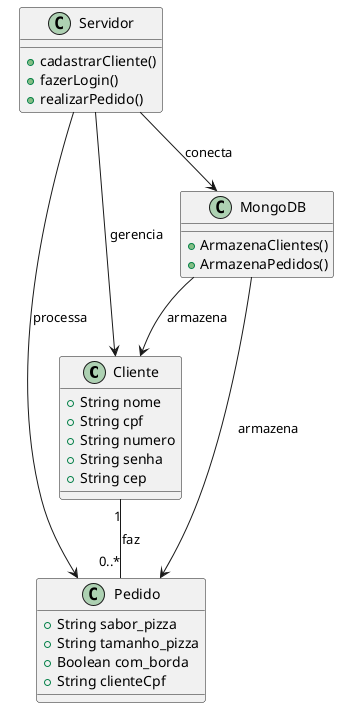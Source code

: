 @startuml
class Cliente {
    +String nome
    +String cpf
    +String numero
    +String senha
    +String cep
}

class Pedido {
    +String sabor_pizza
    +String tamanho_pizza
    +Boolean com_borda
    +String clienteCpf
}

class Servidor {
    +cadastrarCliente()
    +fazerLogin()
    +realizarPedido()
}

class MongoDB {
    +ArmazenaClientes()
    +ArmazenaPedidos()
}

Cliente "1" -- "0..*" Pedido : faz
Servidor --> Cliente : gerencia
Servidor --> Pedido : processa
Servidor --> MongoDB : conecta
MongoDB --> Cliente : armazena
MongoDB --> Pedido : armazena

@enduml
